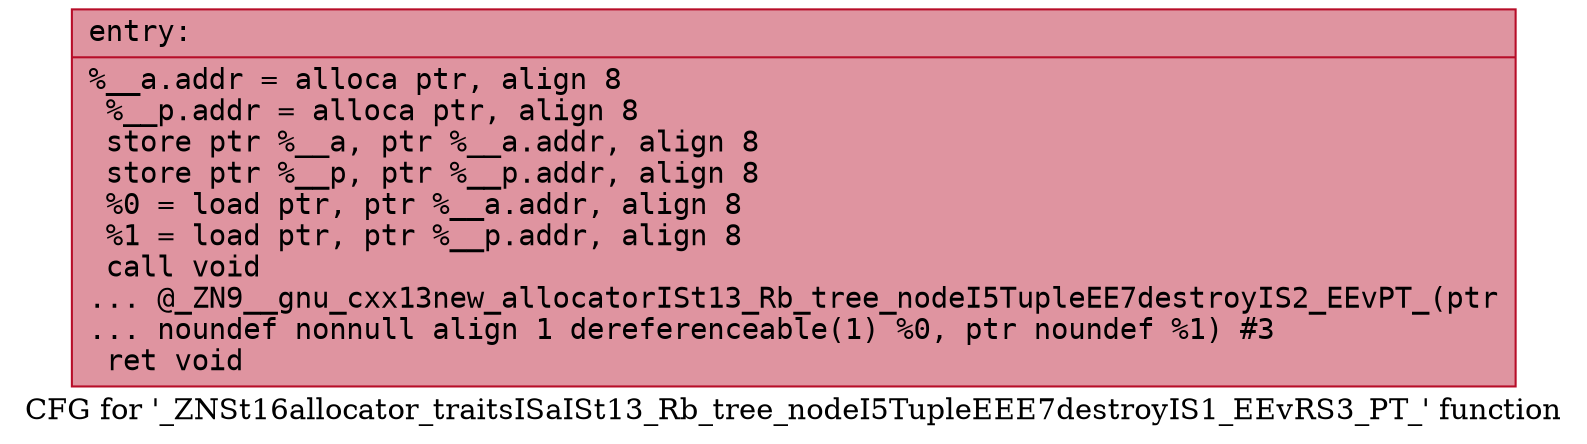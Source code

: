 digraph "CFG for '_ZNSt16allocator_traitsISaISt13_Rb_tree_nodeI5TupleEEE7destroyIS1_EEvRS3_PT_' function" {
	label="CFG for '_ZNSt16allocator_traitsISaISt13_Rb_tree_nodeI5TupleEEE7destroyIS1_EEvRS3_PT_' function";

	Node0x55dab4810500 [shape=record,color="#b70d28ff", style=filled, fillcolor="#b70d2870" fontname="Courier",label="{entry:\l|  %__a.addr = alloca ptr, align 8\l  %__p.addr = alloca ptr, align 8\l  store ptr %__a, ptr %__a.addr, align 8\l  store ptr %__p, ptr %__p.addr, align 8\l  %0 = load ptr, ptr %__a.addr, align 8\l  %1 = load ptr, ptr %__p.addr, align 8\l  call void\l... @_ZN9__gnu_cxx13new_allocatorISt13_Rb_tree_nodeI5TupleEE7destroyIS2_EEvPT_(ptr\l... noundef nonnull align 1 dereferenceable(1) %0, ptr noundef %1) #3\l  ret void\l}"];
}
